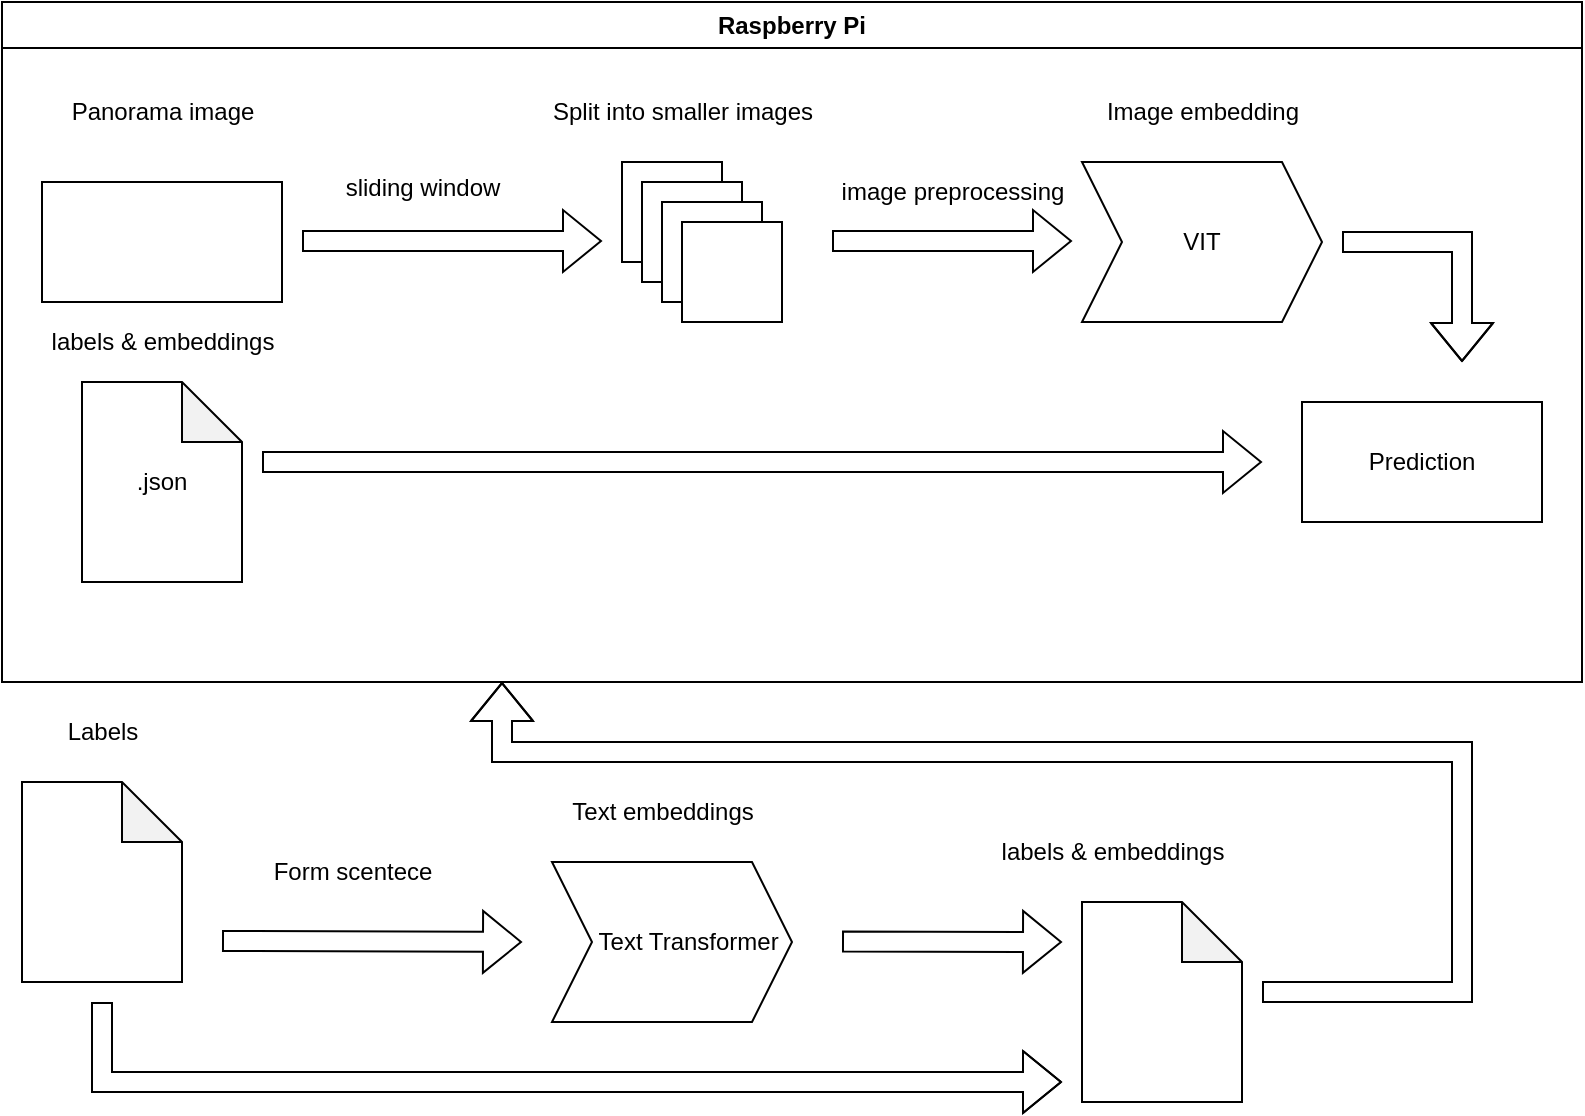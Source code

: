 <mxfile version="24.7.17">
  <diagram name="Page-1" id="ME6x_fqStU4jxDfuYtzO">
    <mxGraphModel dx="1434" dy="795" grid="1" gridSize="10" guides="1" tooltips="1" connect="1" arrows="1" fold="1" page="1" pageScale="1" pageWidth="850" pageHeight="1100" math="0" shadow="0">
      <root>
        <mxCell id="0" />
        <mxCell id="1" parent="0" />
        <mxCell id="PeOBnt4EWKYMWPSqc7tq-16" value="Raspberry Pi" style="swimlane;whiteSpace=wrap;html=1;" vertex="1" parent="1">
          <mxGeometry x="30" y="300" width="790" height="340" as="geometry">
            <mxRectangle x="30" y="300" width="110" height="30" as="alternateBounds" />
          </mxGeometry>
        </mxCell>
        <mxCell id="PeOBnt4EWKYMWPSqc7tq-17" value="" style="group" vertex="1" connectable="0" parent="PeOBnt4EWKYMWPSqc7tq-16">
          <mxGeometry x="20" y="40" width="640" height="120" as="geometry" />
        </mxCell>
        <mxCell id="PeOBnt4EWKYMWPSqc7tq-1" value="" style="rounded=0;whiteSpace=wrap;html=1;" vertex="1" parent="PeOBnt4EWKYMWPSqc7tq-17">
          <mxGeometry y="50" width="120" height="60" as="geometry" />
        </mxCell>
        <mxCell id="PeOBnt4EWKYMWPSqc7tq-2" value="" style="rounded=0;whiteSpace=wrap;html=1;" vertex="1" parent="PeOBnt4EWKYMWPSqc7tq-17">
          <mxGeometry x="290" y="40" width="50" height="50" as="geometry" />
        </mxCell>
        <mxCell id="PeOBnt4EWKYMWPSqc7tq-3" value="" style="rounded=0;whiteSpace=wrap;html=1;" vertex="1" parent="PeOBnt4EWKYMWPSqc7tq-17">
          <mxGeometry x="300" y="50" width="50" height="50" as="geometry" />
        </mxCell>
        <mxCell id="PeOBnt4EWKYMWPSqc7tq-4" value="" style="rounded=0;whiteSpace=wrap;html=1;" vertex="1" parent="PeOBnt4EWKYMWPSqc7tq-17">
          <mxGeometry x="310" y="60" width="50" height="50" as="geometry" />
        </mxCell>
        <mxCell id="PeOBnt4EWKYMWPSqc7tq-5" value="" style="rounded=0;whiteSpace=wrap;html=1;" vertex="1" parent="PeOBnt4EWKYMWPSqc7tq-17">
          <mxGeometry x="320" y="70" width="50" height="50" as="geometry" />
        </mxCell>
        <mxCell id="PeOBnt4EWKYMWPSqc7tq-6" value="" style="shape=flexArrow;endArrow=classic;html=1;rounded=0;" edge="1" parent="PeOBnt4EWKYMWPSqc7tq-17">
          <mxGeometry width="50" height="50" relative="1" as="geometry">
            <mxPoint x="130" y="79.5" as="sourcePoint" />
            <mxPoint x="280" y="79.5" as="targetPoint" />
          </mxGeometry>
        </mxCell>
        <mxCell id="PeOBnt4EWKYMWPSqc7tq-7" value="Panorama image" style="text;html=1;align=center;verticalAlign=middle;resizable=0;points=[];autosize=1;strokeColor=none;fillColor=none;" vertex="1" parent="PeOBnt4EWKYMWPSqc7tq-17">
          <mxGeometry x="5" width="110" height="30" as="geometry" />
        </mxCell>
        <mxCell id="PeOBnt4EWKYMWPSqc7tq-9" value="Split into smaller images" style="text;html=1;align=center;verticalAlign=middle;resizable=0;points=[];autosize=1;strokeColor=none;fillColor=none;" vertex="1" parent="PeOBnt4EWKYMWPSqc7tq-17">
          <mxGeometry x="245" width="150" height="30" as="geometry" />
        </mxCell>
        <mxCell id="PeOBnt4EWKYMWPSqc7tq-11" value="VIT" style="shape=step;perimeter=stepPerimeter;whiteSpace=wrap;html=1;fixedSize=1;" vertex="1" parent="PeOBnt4EWKYMWPSqc7tq-17">
          <mxGeometry x="520" y="40" width="120" height="80" as="geometry" />
        </mxCell>
        <mxCell id="PeOBnt4EWKYMWPSqc7tq-12" value="Image embedding" style="text;html=1;align=center;verticalAlign=middle;resizable=0;points=[];autosize=1;strokeColor=none;fillColor=none;" vertex="1" parent="PeOBnt4EWKYMWPSqc7tq-17">
          <mxGeometry x="520" width="120" height="30" as="geometry" />
        </mxCell>
        <mxCell id="PeOBnt4EWKYMWPSqc7tq-13" value="" style="shape=flexArrow;endArrow=classic;html=1;rounded=0;" edge="1" parent="PeOBnt4EWKYMWPSqc7tq-17">
          <mxGeometry width="50" height="50" relative="1" as="geometry">
            <mxPoint x="395" y="79.5" as="sourcePoint" />
            <mxPoint x="515" y="79.5" as="targetPoint" />
          </mxGeometry>
        </mxCell>
        <mxCell id="PeOBnt4EWKYMWPSqc7tq-14" value="image preprocessing" style="text;html=1;align=center;verticalAlign=middle;resizable=0;points=[];autosize=1;strokeColor=none;fillColor=none;" vertex="1" parent="PeOBnt4EWKYMWPSqc7tq-17">
          <mxGeometry x="390" y="40" width="130" height="30" as="geometry" />
        </mxCell>
        <mxCell id="PeOBnt4EWKYMWPSqc7tq-36" value="" style="shape=flexArrow;endArrow=classic;html=1;rounded=0;" edge="1" parent="PeOBnt4EWKYMWPSqc7tq-16">
          <mxGeometry width="50" height="50" relative="1" as="geometry">
            <mxPoint x="670" y="120" as="sourcePoint" />
            <mxPoint x="730" y="180" as="targetPoint" />
            <Array as="points">
              <mxPoint x="730" y="120" />
            </Array>
          </mxGeometry>
        </mxCell>
        <mxCell id="PeOBnt4EWKYMWPSqc7tq-37" value=".json" style="shape=note;whiteSpace=wrap;html=1;backgroundOutline=1;darkOpacity=0.05;" vertex="1" parent="PeOBnt4EWKYMWPSqc7tq-16">
          <mxGeometry x="40" y="190" width="80" height="100" as="geometry" />
        </mxCell>
        <mxCell id="PeOBnt4EWKYMWPSqc7tq-38" value="labels &amp;amp; embeddings" style="text;html=1;align=center;verticalAlign=middle;resizable=0;points=[];autosize=1;strokeColor=none;fillColor=none;" vertex="1" parent="PeOBnt4EWKYMWPSqc7tq-16">
          <mxGeometry x="15" y="155" width="130" height="30" as="geometry" />
        </mxCell>
        <mxCell id="PeOBnt4EWKYMWPSqc7tq-39" value="Prediction" style="rounded=0;whiteSpace=wrap;html=1;" vertex="1" parent="PeOBnt4EWKYMWPSqc7tq-16">
          <mxGeometry x="650" y="200" width="120" height="60" as="geometry" />
        </mxCell>
        <mxCell id="PeOBnt4EWKYMWPSqc7tq-24" value="" style="shape=note;whiteSpace=wrap;html=1;backgroundOutline=1;darkOpacity=0.05;" vertex="1" parent="1">
          <mxGeometry x="40" y="690" width="80" height="100" as="geometry" />
        </mxCell>
        <mxCell id="PeOBnt4EWKYMWPSqc7tq-25" value="Labels" style="text;html=1;align=center;verticalAlign=middle;resizable=0;points=[];autosize=1;strokeColor=none;fillColor=none;" vertex="1" parent="1">
          <mxGeometry x="50" y="650" width="60" height="30" as="geometry" />
        </mxCell>
        <mxCell id="PeOBnt4EWKYMWPSqc7tq-26" value="" style="shape=flexArrow;endArrow=classic;html=1;rounded=0;" edge="1" parent="1">
          <mxGeometry width="50" height="50" relative="1" as="geometry">
            <mxPoint x="140" y="769.5" as="sourcePoint" />
            <mxPoint x="290" y="770" as="targetPoint" />
          </mxGeometry>
        </mxCell>
        <mxCell id="PeOBnt4EWKYMWPSqc7tq-27" value="Form scentece" style="text;html=1;align=center;verticalAlign=middle;resizable=0;points=[];autosize=1;strokeColor=none;fillColor=none;" vertex="1" parent="1">
          <mxGeometry x="155" y="720" width="100" height="30" as="geometry" />
        </mxCell>
        <mxCell id="PeOBnt4EWKYMWPSqc7tq-28" value="&amp;nbsp; &amp;nbsp; &amp;nbsp;Text Transformer" style="shape=step;perimeter=stepPerimeter;whiteSpace=wrap;html=1;fixedSize=1;" vertex="1" parent="1">
          <mxGeometry x="305" y="730" width="120" height="80" as="geometry" />
        </mxCell>
        <mxCell id="PeOBnt4EWKYMWPSqc7tq-29" value="Text embeddings" style="text;html=1;align=center;verticalAlign=middle;resizable=0;points=[];autosize=1;strokeColor=none;fillColor=none;" vertex="1" parent="1">
          <mxGeometry x="305" y="690" width="110" height="30" as="geometry" />
        </mxCell>
        <mxCell id="PeOBnt4EWKYMWPSqc7tq-30" value="" style="shape=flexArrow;endArrow=classic;html=1;rounded=0;" edge="1" parent="1">
          <mxGeometry width="50" height="50" relative="1" as="geometry">
            <mxPoint x="450" y="769.71" as="sourcePoint" />
            <mxPoint x="560" y="770" as="targetPoint" />
          </mxGeometry>
        </mxCell>
        <mxCell id="PeOBnt4EWKYMWPSqc7tq-31" value="" style="shape=flexArrow;endArrow=classic;html=1;rounded=0;" edge="1" parent="1">
          <mxGeometry width="50" height="50" relative="1" as="geometry">
            <mxPoint x="80" y="800" as="sourcePoint" />
            <mxPoint x="560" y="840" as="targetPoint" />
            <Array as="points">
              <mxPoint x="80" y="840" />
            </Array>
          </mxGeometry>
        </mxCell>
        <mxCell id="PeOBnt4EWKYMWPSqc7tq-32" value="" style="shape=note;whiteSpace=wrap;html=1;backgroundOutline=1;darkOpacity=0.05;" vertex="1" parent="1">
          <mxGeometry x="570" y="750" width="80" height="100" as="geometry" />
        </mxCell>
        <mxCell id="PeOBnt4EWKYMWPSqc7tq-33" value="labels &amp;amp; embeddings" style="text;html=1;align=center;verticalAlign=middle;resizable=0;points=[];autosize=1;strokeColor=none;fillColor=none;" vertex="1" parent="1">
          <mxGeometry x="520" y="710" width="130" height="30" as="geometry" />
        </mxCell>
        <mxCell id="PeOBnt4EWKYMWPSqc7tq-35" value="" style="shape=flexArrow;endArrow=classic;html=1;rounded=0;" edge="1" parent="1">
          <mxGeometry width="50" height="50" relative="1" as="geometry">
            <mxPoint x="660" y="795" as="sourcePoint" />
            <mxPoint x="280" y="640" as="targetPoint" />
            <Array as="points">
              <mxPoint x="760" y="795" />
              <mxPoint x="760" y="675" />
              <mxPoint x="280" y="675" />
            </Array>
          </mxGeometry>
        </mxCell>
        <mxCell id="PeOBnt4EWKYMWPSqc7tq-40" value="" style="shape=flexArrow;endArrow=classic;html=1;rounded=0;" edge="1" parent="1">
          <mxGeometry width="50" height="50" relative="1" as="geometry">
            <mxPoint x="160" y="530" as="sourcePoint" />
            <mxPoint x="660" y="530" as="targetPoint" />
          </mxGeometry>
        </mxCell>
        <mxCell id="PeOBnt4EWKYMWPSqc7tq-41" value="sliding window" style="text;html=1;align=center;verticalAlign=middle;resizable=0;points=[];autosize=1;strokeColor=none;fillColor=none;" vertex="1" parent="1">
          <mxGeometry x="190" y="378" width="100" height="30" as="geometry" />
        </mxCell>
      </root>
    </mxGraphModel>
  </diagram>
</mxfile>
